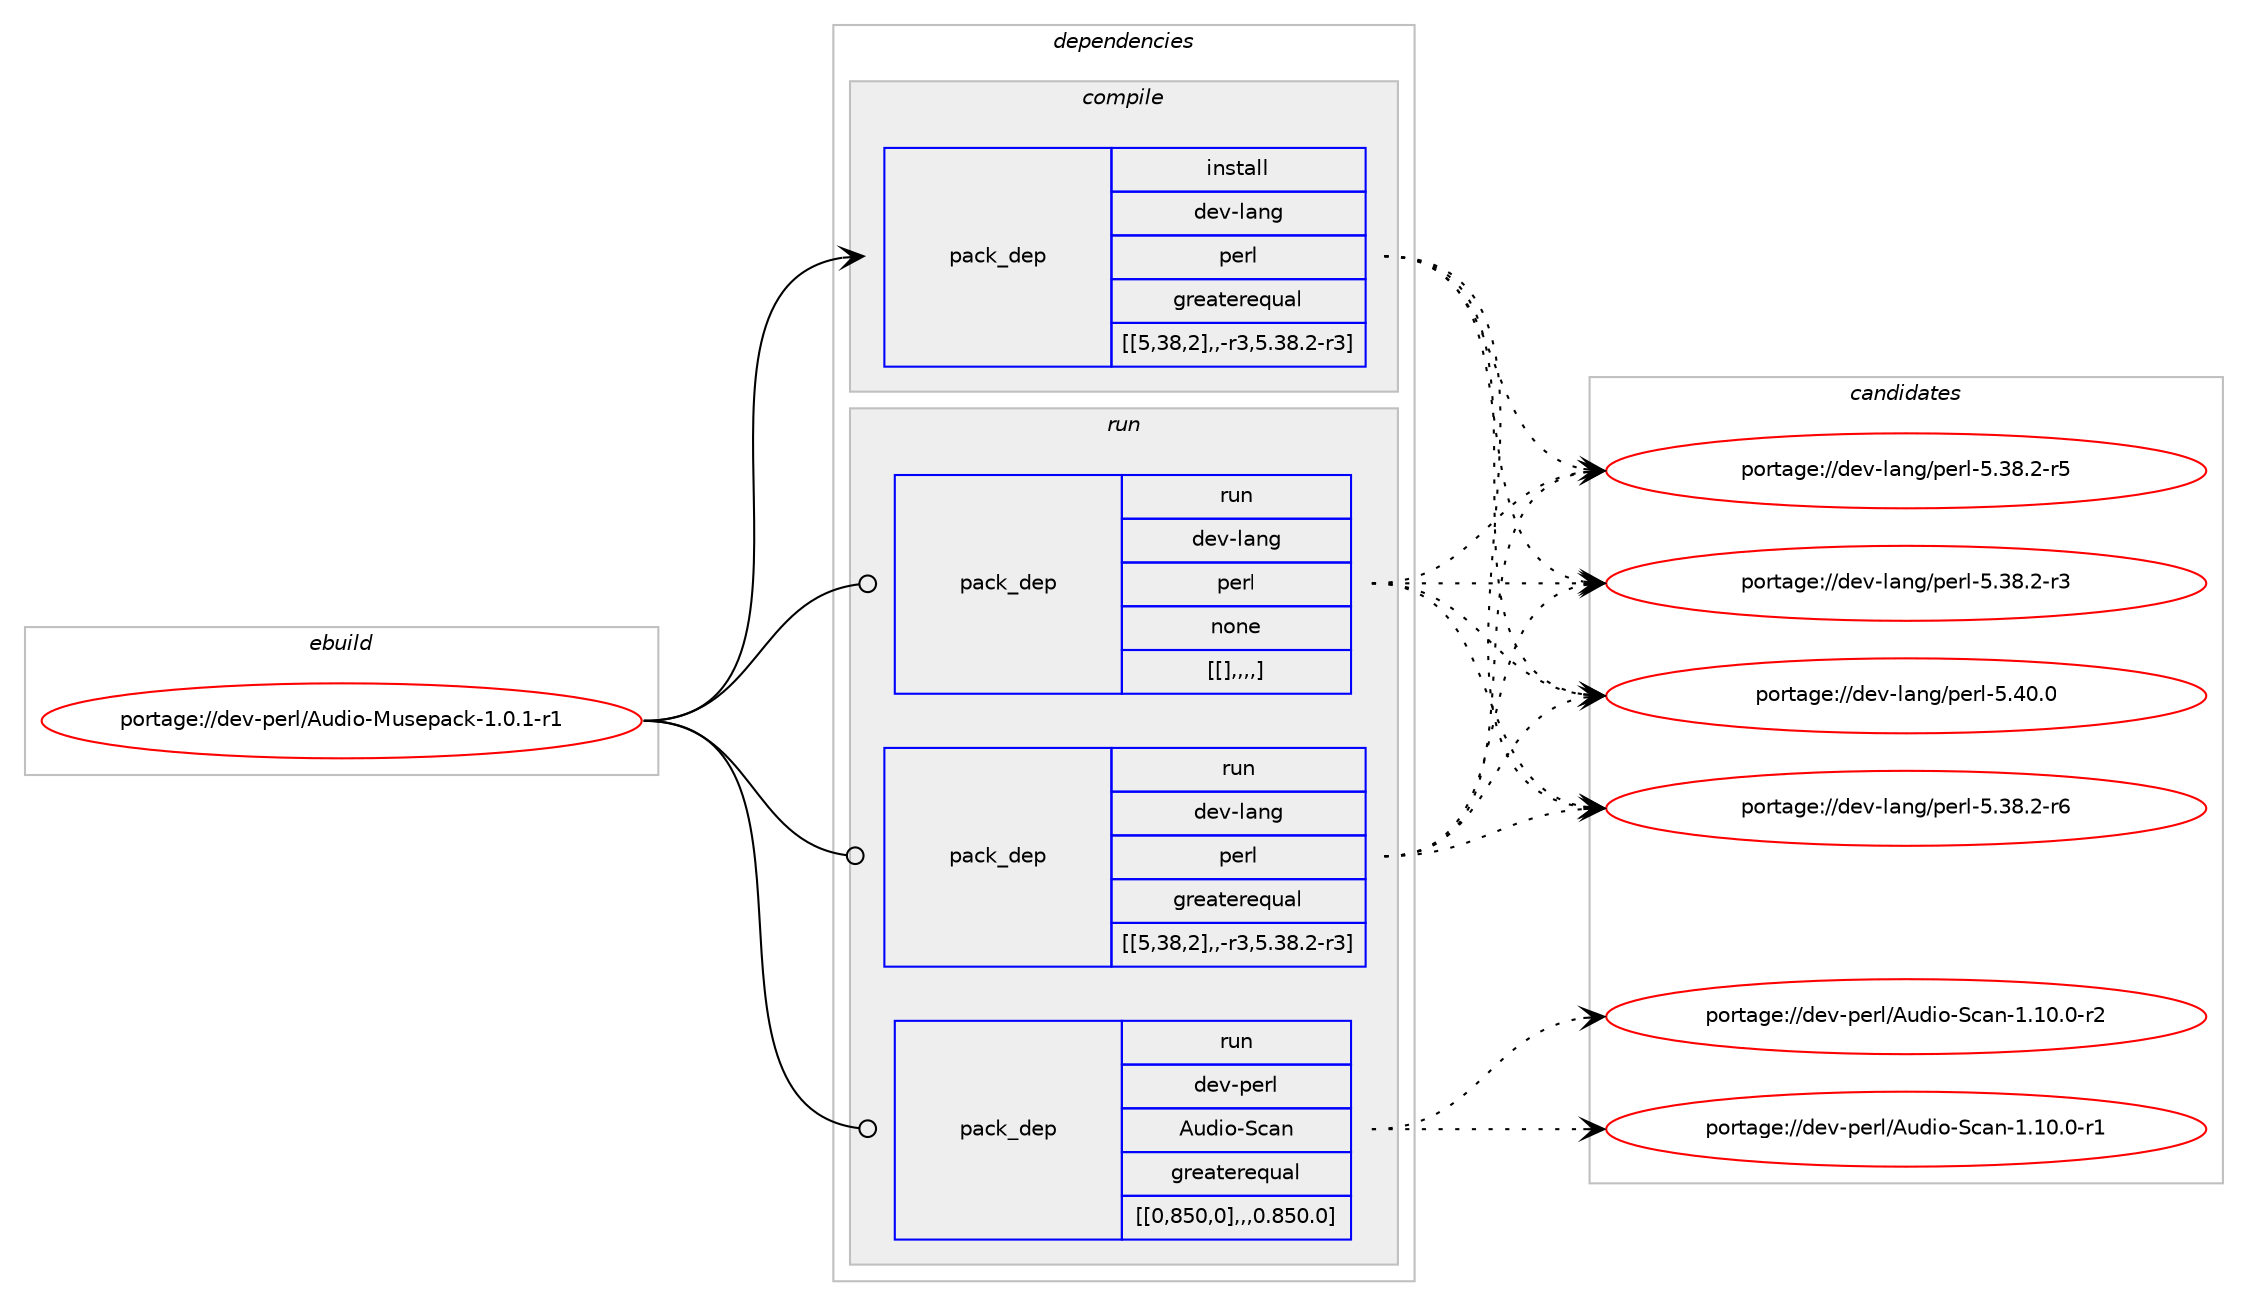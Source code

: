 digraph prolog {

# *************
# Graph options
# *************

newrank=true;
concentrate=true;
compound=true;
graph [rankdir=LR,fontname=Helvetica,fontsize=10,ranksep=1.5];#, ranksep=2.5, nodesep=0.2];
edge  [arrowhead=vee];
node  [fontname=Helvetica,fontsize=10];

# **********
# The ebuild
# **********

subgraph cluster_leftcol {
color=gray;
label=<<i>ebuild</i>>;
id [label="portage://dev-perl/Audio-Musepack-1.0.1-r1", color=red, width=4, href="../dev-perl/Audio-Musepack-1.0.1-r1.svg"];
}

# ****************
# The dependencies
# ****************

subgraph cluster_midcol {
color=gray;
label=<<i>dependencies</i>>;
subgraph cluster_compile {
fillcolor="#eeeeee";
style=filled;
label=<<i>compile</i>>;
subgraph pack95497 {
dependency126988 [label=<<TABLE BORDER="0" CELLBORDER="1" CELLSPACING="0" CELLPADDING="4" WIDTH="220"><TR><TD ROWSPAN="6" CELLPADDING="30">pack_dep</TD></TR><TR><TD WIDTH="110">install</TD></TR><TR><TD>dev-lang</TD></TR><TR><TD>perl</TD></TR><TR><TD>greaterequal</TD></TR><TR><TD>[[5,38,2],,-r3,5.38.2-r3]</TD></TR></TABLE>>, shape=none, color=blue];
}
id:e -> dependency126988:w [weight=20,style="solid",arrowhead="vee"];
}
subgraph cluster_compileandrun {
fillcolor="#eeeeee";
style=filled;
label=<<i>compile and run</i>>;
}
subgraph cluster_run {
fillcolor="#eeeeee";
style=filled;
label=<<i>run</i>>;
subgraph pack95498 {
dependency126989 [label=<<TABLE BORDER="0" CELLBORDER="1" CELLSPACING="0" CELLPADDING="4" WIDTH="220"><TR><TD ROWSPAN="6" CELLPADDING="30">pack_dep</TD></TR><TR><TD WIDTH="110">run</TD></TR><TR><TD>dev-lang</TD></TR><TR><TD>perl</TD></TR><TR><TD>greaterequal</TD></TR><TR><TD>[[5,38,2],,-r3,5.38.2-r3]</TD></TR></TABLE>>, shape=none, color=blue];
}
id:e -> dependency126989:w [weight=20,style="solid",arrowhead="odot"];
subgraph pack95499 {
dependency126990 [label=<<TABLE BORDER="0" CELLBORDER="1" CELLSPACING="0" CELLPADDING="4" WIDTH="220"><TR><TD ROWSPAN="6" CELLPADDING="30">pack_dep</TD></TR><TR><TD WIDTH="110">run</TD></TR><TR><TD>dev-lang</TD></TR><TR><TD>perl</TD></TR><TR><TD>none</TD></TR><TR><TD>[[],,,,]</TD></TR></TABLE>>, shape=none, color=blue];
}
id:e -> dependency126990:w [weight=20,style="solid",arrowhead="odot"];
subgraph pack95500 {
dependency126991 [label=<<TABLE BORDER="0" CELLBORDER="1" CELLSPACING="0" CELLPADDING="4" WIDTH="220"><TR><TD ROWSPAN="6" CELLPADDING="30">pack_dep</TD></TR><TR><TD WIDTH="110">run</TD></TR><TR><TD>dev-perl</TD></TR><TR><TD>Audio-Scan</TD></TR><TR><TD>greaterequal</TD></TR><TR><TD>[[0,850,0],,,0.850.0]</TD></TR></TABLE>>, shape=none, color=blue];
}
id:e -> dependency126991:w [weight=20,style="solid",arrowhead="odot"];
}
}

# **************
# The candidates
# **************

subgraph cluster_choices {
rank=same;
color=gray;
label=<<i>candidates</i>>;

subgraph choice95497 {
color=black;
nodesep=1;
choice10010111845108971101034711210111410845534652484648 [label="portage://dev-lang/perl-5.40.0", color=red, width=4,href="../dev-lang/perl-5.40.0.svg"];
choice100101118451089711010347112101114108455346515646504511454 [label="portage://dev-lang/perl-5.38.2-r6", color=red, width=4,href="../dev-lang/perl-5.38.2-r6.svg"];
choice100101118451089711010347112101114108455346515646504511453 [label="portage://dev-lang/perl-5.38.2-r5", color=red, width=4,href="../dev-lang/perl-5.38.2-r5.svg"];
choice100101118451089711010347112101114108455346515646504511451 [label="portage://dev-lang/perl-5.38.2-r3", color=red, width=4,href="../dev-lang/perl-5.38.2-r3.svg"];
dependency126988:e -> choice10010111845108971101034711210111410845534652484648:w [style=dotted,weight="100"];
dependency126988:e -> choice100101118451089711010347112101114108455346515646504511454:w [style=dotted,weight="100"];
dependency126988:e -> choice100101118451089711010347112101114108455346515646504511453:w [style=dotted,weight="100"];
dependency126988:e -> choice100101118451089711010347112101114108455346515646504511451:w [style=dotted,weight="100"];
}
subgraph choice95498 {
color=black;
nodesep=1;
choice10010111845108971101034711210111410845534652484648 [label="portage://dev-lang/perl-5.40.0", color=red, width=4,href="../dev-lang/perl-5.40.0.svg"];
choice100101118451089711010347112101114108455346515646504511454 [label="portage://dev-lang/perl-5.38.2-r6", color=red, width=4,href="../dev-lang/perl-5.38.2-r6.svg"];
choice100101118451089711010347112101114108455346515646504511453 [label="portage://dev-lang/perl-5.38.2-r5", color=red, width=4,href="../dev-lang/perl-5.38.2-r5.svg"];
choice100101118451089711010347112101114108455346515646504511451 [label="portage://dev-lang/perl-5.38.2-r3", color=red, width=4,href="../dev-lang/perl-5.38.2-r3.svg"];
dependency126989:e -> choice10010111845108971101034711210111410845534652484648:w [style=dotted,weight="100"];
dependency126989:e -> choice100101118451089711010347112101114108455346515646504511454:w [style=dotted,weight="100"];
dependency126989:e -> choice100101118451089711010347112101114108455346515646504511453:w [style=dotted,weight="100"];
dependency126989:e -> choice100101118451089711010347112101114108455346515646504511451:w [style=dotted,weight="100"];
}
subgraph choice95499 {
color=black;
nodesep=1;
choice10010111845108971101034711210111410845534652484648 [label="portage://dev-lang/perl-5.40.0", color=red, width=4,href="../dev-lang/perl-5.40.0.svg"];
choice100101118451089711010347112101114108455346515646504511454 [label="portage://dev-lang/perl-5.38.2-r6", color=red, width=4,href="../dev-lang/perl-5.38.2-r6.svg"];
choice100101118451089711010347112101114108455346515646504511453 [label="portage://dev-lang/perl-5.38.2-r5", color=red, width=4,href="../dev-lang/perl-5.38.2-r5.svg"];
choice100101118451089711010347112101114108455346515646504511451 [label="portage://dev-lang/perl-5.38.2-r3", color=red, width=4,href="../dev-lang/perl-5.38.2-r3.svg"];
dependency126990:e -> choice10010111845108971101034711210111410845534652484648:w [style=dotted,weight="100"];
dependency126990:e -> choice100101118451089711010347112101114108455346515646504511454:w [style=dotted,weight="100"];
dependency126990:e -> choice100101118451089711010347112101114108455346515646504511453:w [style=dotted,weight="100"];
dependency126990:e -> choice100101118451089711010347112101114108455346515646504511451:w [style=dotted,weight="100"];
}
subgraph choice95500 {
color=black;
nodesep=1;
choice10010111845112101114108476511710010511145839997110454946494846484511450 [label="portage://dev-perl/Audio-Scan-1.10.0-r2", color=red, width=4,href="../dev-perl/Audio-Scan-1.10.0-r2.svg"];
choice10010111845112101114108476511710010511145839997110454946494846484511449 [label="portage://dev-perl/Audio-Scan-1.10.0-r1", color=red, width=4,href="../dev-perl/Audio-Scan-1.10.0-r1.svg"];
dependency126991:e -> choice10010111845112101114108476511710010511145839997110454946494846484511450:w [style=dotted,weight="100"];
dependency126991:e -> choice10010111845112101114108476511710010511145839997110454946494846484511449:w [style=dotted,weight="100"];
}
}

}
